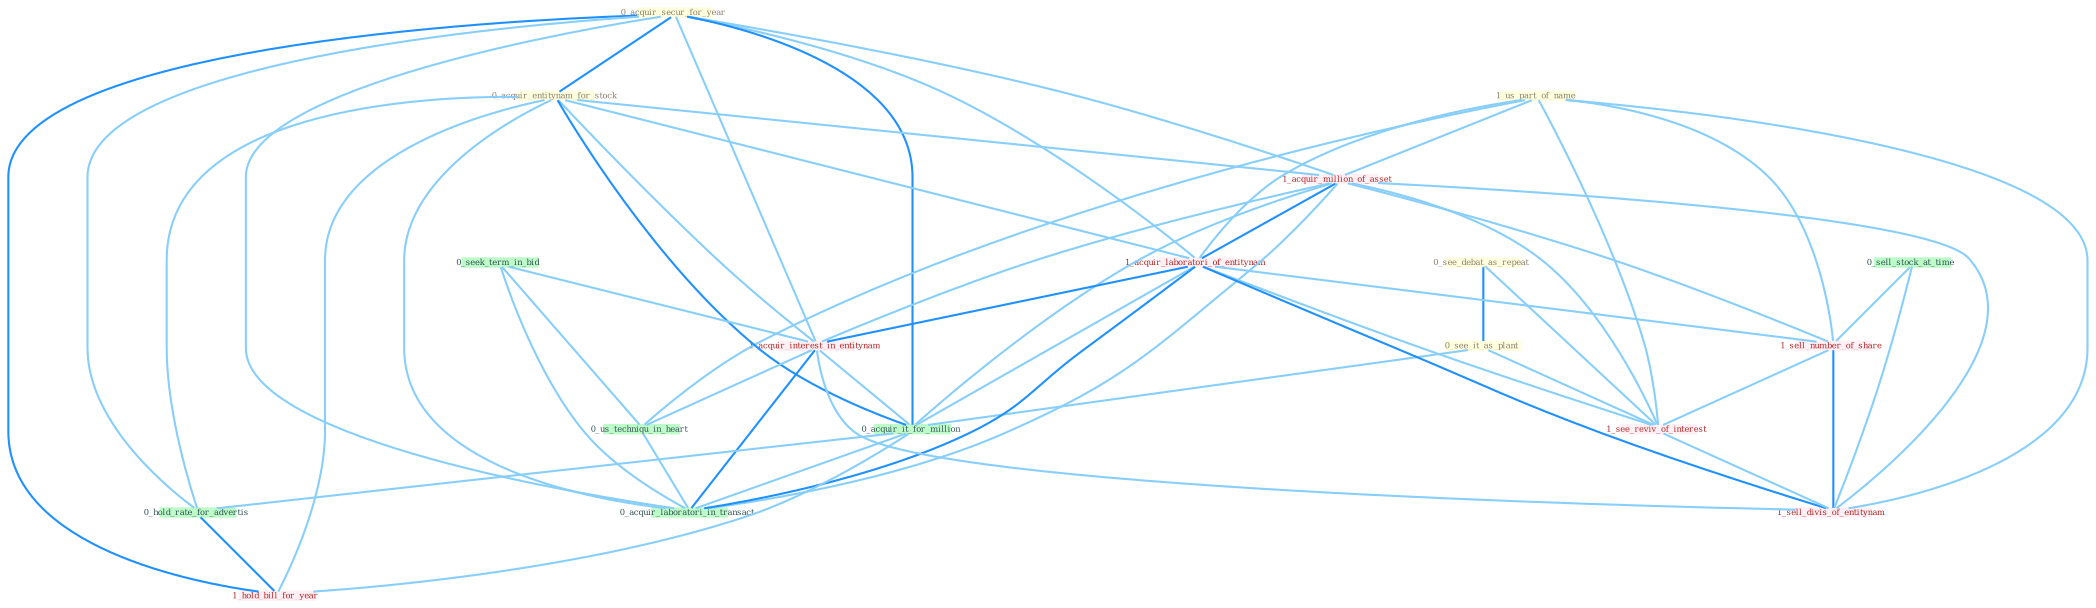 Graph G{ 
    node
    [shape=polygon,style=filled,width=.5,height=.06,color="#BDFCC9",fixedsize=true,fontsize=4,
    fontcolor="#2f4f4f"];
    {node
    [color="#ffffe0", fontcolor="#8b7d6b"] "0_acquir_secur_for_year " "1_us_part_of_name " "0_see_debat_as_repeat " "0_acquir_entitynam_for_stock " "0_see_it_as_plant "}
{node [color="#fff0f5", fontcolor="#b22222"] "1_acquir_million_of_asset " "1_acquir_laboratori_of_entitynam " "1_acquir_interest_in_entitynam " "1_sell_number_of_share " "1_see_reviv_of_interest " "1_hold_bill_for_year " "1_sell_divis_of_entitynam "}
edge [color="#B0E2FF"];

	"0_acquir_secur_for_year " -- "0_acquir_entitynam_for_stock " [w="2", color="#1e90ff" , len=0.8];
	"0_acquir_secur_for_year " -- "1_acquir_million_of_asset " [w="1", color="#87cefa" ];
	"0_acquir_secur_for_year " -- "1_acquir_laboratori_of_entitynam " [w="1", color="#87cefa" ];
	"0_acquir_secur_for_year " -- "1_acquir_interest_in_entitynam " [w="1", color="#87cefa" ];
	"0_acquir_secur_for_year " -- "0_acquir_it_for_million " [w="2", color="#1e90ff" , len=0.8];
	"0_acquir_secur_for_year " -- "0_hold_rate_for_advertis " [w="1", color="#87cefa" ];
	"0_acquir_secur_for_year " -- "0_acquir_laboratori_in_transact " [w="1", color="#87cefa" ];
	"0_acquir_secur_for_year " -- "1_hold_bill_for_year " [w="2", color="#1e90ff" , len=0.8];
	"1_us_part_of_name " -- "1_acquir_million_of_asset " [w="1", color="#87cefa" ];
	"1_us_part_of_name " -- "1_acquir_laboratori_of_entitynam " [w="1", color="#87cefa" ];
	"1_us_part_of_name " -- "0_us_techniqu_in_heart " [w="1", color="#87cefa" ];
	"1_us_part_of_name " -- "1_sell_number_of_share " [w="1", color="#87cefa" ];
	"1_us_part_of_name " -- "1_see_reviv_of_interest " [w="1", color="#87cefa" ];
	"1_us_part_of_name " -- "1_sell_divis_of_entitynam " [w="1", color="#87cefa" ];
	"0_see_debat_as_repeat " -- "0_see_it_as_plant " [w="2", color="#1e90ff" , len=0.8];
	"0_see_debat_as_repeat " -- "1_see_reviv_of_interest " [w="1", color="#87cefa" ];
	"0_acquir_entitynam_for_stock " -- "1_acquir_million_of_asset " [w="1", color="#87cefa" ];
	"0_acquir_entitynam_for_stock " -- "1_acquir_laboratori_of_entitynam " [w="1", color="#87cefa" ];
	"0_acquir_entitynam_for_stock " -- "1_acquir_interest_in_entitynam " [w="1", color="#87cefa" ];
	"0_acquir_entitynam_for_stock " -- "0_acquir_it_for_million " [w="2", color="#1e90ff" , len=0.8];
	"0_acquir_entitynam_for_stock " -- "0_hold_rate_for_advertis " [w="1", color="#87cefa" ];
	"0_acquir_entitynam_for_stock " -- "0_acquir_laboratori_in_transact " [w="1", color="#87cefa" ];
	"0_acquir_entitynam_for_stock " -- "1_hold_bill_for_year " [w="1", color="#87cefa" ];
	"0_see_it_as_plant " -- "0_acquir_it_for_million " [w="1", color="#87cefa" ];
	"0_see_it_as_plant " -- "1_see_reviv_of_interest " [w="1", color="#87cefa" ];
	"1_acquir_million_of_asset " -- "1_acquir_laboratori_of_entitynam " [w="2", color="#1e90ff" , len=0.8];
	"1_acquir_million_of_asset " -- "1_acquir_interest_in_entitynam " [w="1", color="#87cefa" ];
	"1_acquir_million_of_asset " -- "0_acquir_it_for_million " [w="1", color="#87cefa" ];
	"1_acquir_million_of_asset " -- "0_acquir_laboratori_in_transact " [w="1", color="#87cefa" ];
	"1_acquir_million_of_asset " -- "1_sell_number_of_share " [w="1", color="#87cefa" ];
	"1_acquir_million_of_asset " -- "1_see_reviv_of_interest " [w="1", color="#87cefa" ];
	"1_acquir_million_of_asset " -- "1_sell_divis_of_entitynam " [w="1", color="#87cefa" ];
	"1_acquir_laboratori_of_entitynam " -- "1_acquir_interest_in_entitynam " [w="2", color="#1e90ff" , len=0.8];
	"1_acquir_laboratori_of_entitynam " -- "0_acquir_it_for_million " [w="1", color="#87cefa" ];
	"1_acquir_laboratori_of_entitynam " -- "0_acquir_laboratori_in_transact " [w="2", color="#1e90ff" , len=0.8];
	"1_acquir_laboratori_of_entitynam " -- "1_sell_number_of_share " [w="1", color="#87cefa" ];
	"1_acquir_laboratori_of_entitynam " -- "1_see_reviv_of_interest " [w="1", color="#87cefa" ];
	"1_acquir_laboratori_of_entitynam " -- "1_sell_divis_of_entitynam " [w="2", color="#1e90ff" , len=0.8];
	"0_seek_term_in_bid " -- "1_acquir_interest_in_entitynam " [w="1", color="#87cefa" ];
	"0_seek_term_in_bid " -- "0_us_techniqu_in_heart " [w="1", color="#87cefa" ];
	"0_seek_term_in_bid " -- "0_acquir_laboratori_in_transact " [w="1", color="#87cefa" ];
	"1_acquir_interest_in_entitynam " -- "0_us_techniqu_in_heart " [w="1", color="#87cefa" ];
	"1_acquir_interest_in_entitynam " -- "0_acquir_it_for_million " [w="1", color="#87cefa" ];
	"1_acquir_interest_in_entitynam " -- "0_acquir_laboratori_in_transact " [w="2", color="#1e90ff" , len=0.8];
	"1_acquir_interest_in_entitynam " -- "1_sell_divis_of_entitynam " [w="1", color="#87cefa" ];
	"0_us_techniqu_in_heart " -- "0_acquir_laboratori_in_transact " [w="1", color="#87cefa" ];
	"0_acquir_it_for_million " -- "0_hold_rate_for_advertis " [w="1", color="#87cefa" ];
	"0_acquir_it_for_million " -- "0_acquir_laboratori_in_transact " [w="1", color="#87cefa" ];
	"0_acquir_it_for_million " -- "1_hold_bill_for_year " [w="1", color="#87cefa" ];
	"0_hold_rate_for_advertis " -- "1_hold_bill_for_year " [w="2", color="#1e90ff" , len=0.8];
	"0_sell_stock_at_time " -- "1_sell_number_of_share " [w="1", color="#87cefa" ];
	"0_sell_stock_at_time " -- "1_sell_divis_of_entitynam " [w="1", color="#87cefa" ];
	"1_sell_number_of_share " -- "1_see_reviv_of_interest " [w="1", color="#87cefa" ];
	"1_sell_number_of_share " -- "1_sell_divis_of_entitynam " [w="2", color="#1e90ff" , len=0.8];
	"1_see_reviv_of_interest " -- "1_sell_divis_of_entitynam " [w="1", color="#87cefa" ];
}